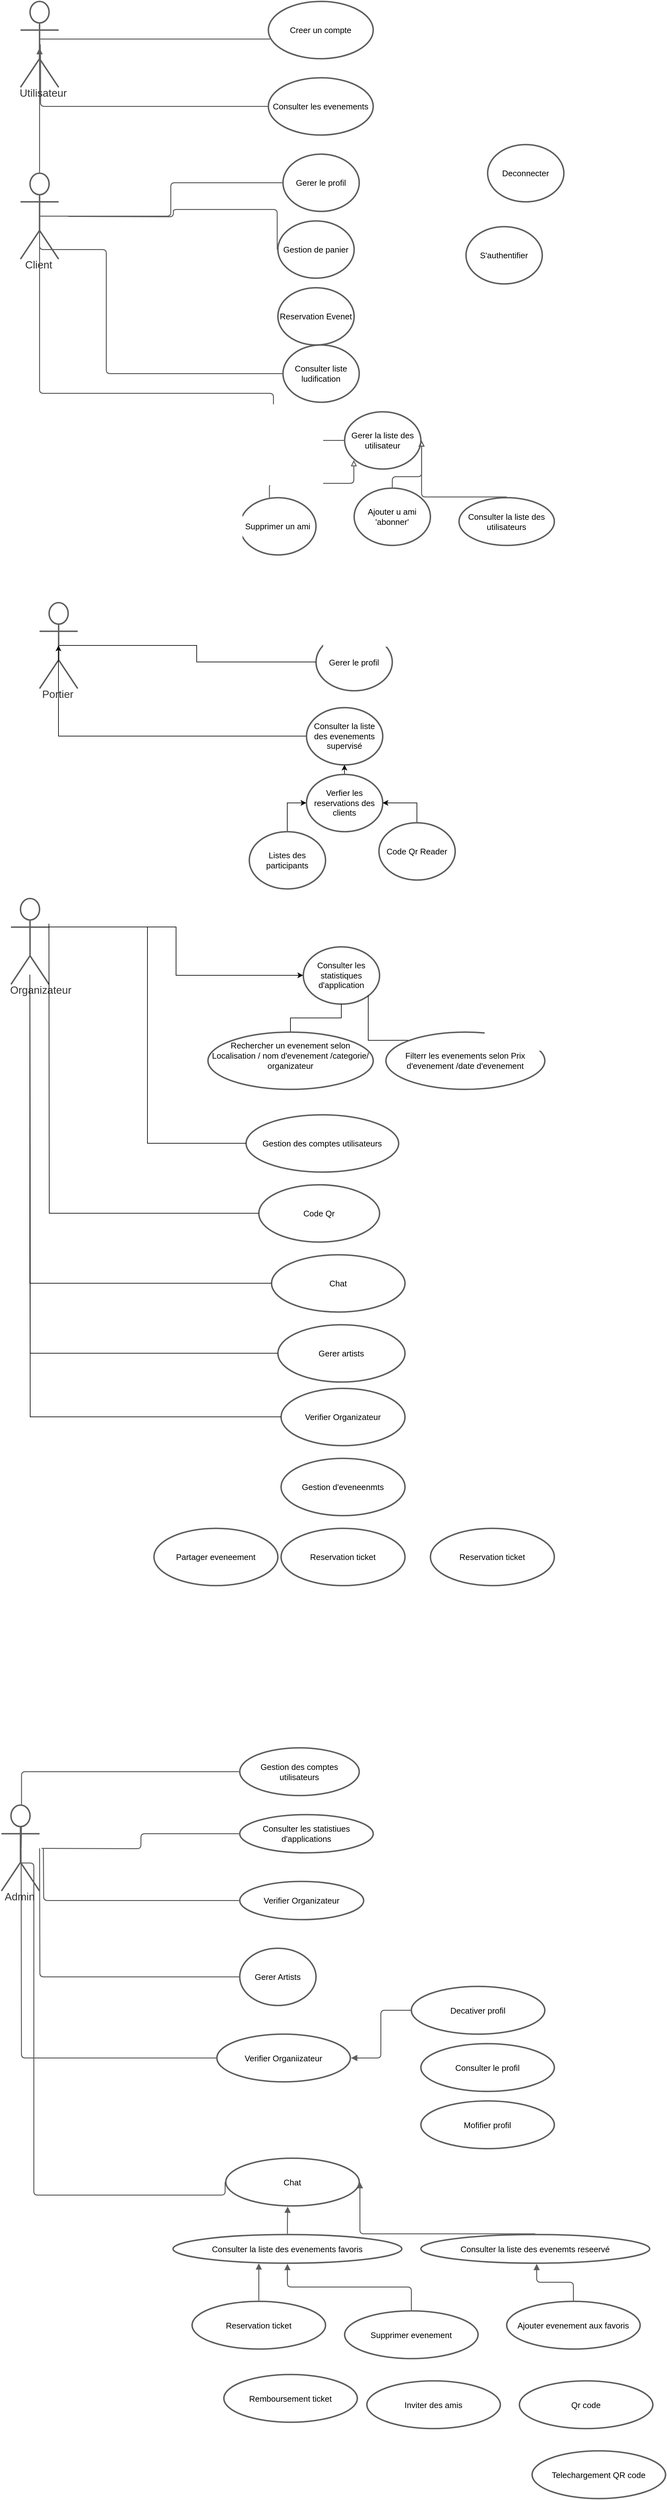 <mxfile version="20.8.15" type="github">
  <diagram name="Page-1" id="k-a6IqjKt22_uS10msmN">
    <mxGraphModel dx="4200" dy="2120" grid="1" gridSize="10" guides="1" tooltips="1" connect="1" arrows="1" fold="1" page="1" pageScale="1" pageWidth="827" pageHeight="1169" math="0" shadow="0">
      <root>
        <mxCell id="0" />
        <mxCell id="1" parent="0" />
        <mxCell id="5G4IDF_U-Jctl3EP4ENw-1" value="Consulter les statistiques d&#39;application" style="html=1;overflow=block;blockSpacing=1;whiteSpace=wrap;ellipse;fontSize=13;spacing=3.8;strokeColor=#5e5e5e;strokeOpacity=100;rounded=1;absoluteArcSize=1;arcSize=9;strokeWidth=2.3;lucidId=.BitsejxpJ_f;" vertex="1" parent="1">
          <mxGeometry x="515" y="1545" width="120" height="90" as="geometry" />
        </mxCell>
        <mxCell id="5G4IDF_U-Jctl3EP4ENw-2" value="Gerer le profil" style="html=1;overflow=block;blockSpacing=1;whiteSpace=wrap;ellipse;fontSize=13;spacing=3.8;strokeColor=#5e5e5e;strokeOpacity=100;rounded=1;absoluteArcSize=1;arcSize=9;strokeWidth=2.3;lucidId=.BitsejxpJ_f;" vertex="1" parent="1">
          <mxGeometry x="535" y="1052.5" width="120" height="90" as="geometry" />
        </mxCell>
        <mxCell id="5G4IDF_U-Jctl3EP4ENw-3" style="edgeStyle=orthogonalEdgeStyle;rounded=0;orthogonalLoop=1;jettySize=auto;html=1;exitX=0.5;exitY=0;exitDx=0;exitDy=0;endArrow=none;endFill=0;" edge="1" parent="1" source="5G4IDF_U-Jctl3EP4ENw-4" target="5G4IDF_U-Jctl3EP4ENw-1">
          <mxGeometry relative="1" as="geometry" />
        </mxCell>
        <mxCell id="5G4IDF_U-Jctl3EP4ENw-4" value="&lt;div&gt;Rechercher un evenement selon Localisation / nom d&#39;evenement /categorie/ organizateur&lt;br&gt;&lt;/div&gt;&lt;div&gt;&lt;br&gt;&lt;/div&gt;" style="html=1;overflow=block;blockSpacing=1;whiteSpace=wrap;ellipse;fontSize=13;spacing=3.8;strokeColor=#5e5e5e;strokeOpacity=100;rounded=1;absoluteArcSize=1;arcSize=9;strokeWidth=2.3;lucidId=.BitsejxpJ_f;" vertex="1" parent="1">
          <mxGeometry x="365" y="1679" width="260" height="90" as="geometry" />
        </mxCell>
        <mxCell id="5G4IDF_U-Jctl3EP4ENw-5" style="edgeStyle=orthogonalEdgeStyle;rounded=0;orthogonalLoop=1;jettySize=auto;html=1;exitX=0;exitY=0;exitDx=0;exitDy=0;entryX=1;entryY=1;entryDx=0;entryDy=0;endArrow=none;endFill=0;" edge="1" parent="1" source="5G4IDF_U-Jctl3EP4ENw-6" target="5G4IDF_U-Jctl3EP4ENw-1">
          <mxGeometry relative="1" as="geometry" />
        </mxCell>
        <mxCell id="5G4IDF_U-Jctl3EP4ENw-6" value="Filterr les evenements selon Prix d&#39;evenement /date d&#39;evenement" style="html=1;overflow=block;blockSpacing=1;whiteSpace=wrap;ellipse;fontSize=13;spacing=3.8;strokeColor=#5e5e5e;strokeOpacity=100;rounded=1;absoluteArcSize=1;arcSize=9;strokeWidth=2.3;lucidId=.BitsejxpJ_f;" vertex="1" parent="1">
          <mxGeometry x="645" y="1679" width="250" height="90" as="geometry" />
        </mxCell>
        <mxCell id="5G4IDF_U-Jctl3EP4ENw-7" value="Code Qr" style="html=1;overflow=block;blockSpacing=1;whiteSpace=wrap;ellipse;fontSize=13;spacing=3.8;strokeColor=#5e5e5e;strokeOpacity=100;rounded=1;absoluteArcSize=1;arcSize=9;strokeWidth=2.3;lucidId=.BitsejxpJ_f;" vertex="1" parent="1">
          <mxGeometry x="445" y="1919" width="190" height="90" as="geometry" />
        </mxCell>
        <mxCell id="5G4IDF_U-Jctl3EP4ENw-8" value="Chat" style="html=1;overflow=block;blockSpacing=1;whiteSpace=wrap;ellipse;fontSize=13;spacing=3.8;strokeColor=#5e5e5e;strokeOpacity=100;rounded=1;absoluteArcSize=1;arcSize=9;strokeWidth=2.3;lucidId=.BitsejxpJ_f;" vertex="1" parent="1">
          <mxGeometry x="465" y="2029" width="210" height="90" as="geometry" />
        </mxCell>
        <mxCell id="5G4IDF_U-Jctl3EP4ENw-9" value="Gerer artists" style="html=1;overflow=block;blockSpacing=1;whiteSpace=wrap;ellipse;fontSize=13;spacing=3.8;strokeColor=#5e5e5e;strokeOpacity=100;rounded=1;absoluteArcSize=1;arcSize=9;strokeWidth=2.3;lucidId=.BitsejxpJ_f;" vertex="1" parent="1">
          <mxGeometry x="475" y="2139" width="200" height="90" as="geometry" />
        </mxCell>
        <mxCell id="5G4IDF_U-Jctl3EP4ENw-10" value="Verifier Organizateur" style="html=1;overflow=block;blockSpacing=1;whiteSpace=wrap;ellipse;fontSize=13;spacing=3.8;strokeColor=#5e5e5e;strokeOpacity=100;rounded=1;absoluteArcSize=1;arcSize=9;strokeWidth=2.3;lucidId=.BitsejxpJ_f;" vertex="1" parent="1">
          <mxGeometry x="480" y="2239" width="195" height="90" as="geometry" />
        </mxCell>
        <mxCell id="5G4IDF_U-Jctl3EP4ENw-11" value="Gestion des comptes utilisateurs" style="html=1;overflow=block;blockSpacing=1;whiteSpace=wrap;ellipse;fontSize=13;spacing=3.8;strokeColor=#5e5e5e;strokeOpacity=100;rounded=1;absoluteArcSize=1;arcSize=9;strokeWidth=2.3;lucidId=.BitsejxpJ_f;" vertex="1" parent="1">
          <mxGeometry x="425" y="1809" width="240" height="90" as="geometry" />
        </mxCell>
        <mxCell id="5G4IDF_U-Jctl3EP4ENw-12" value="Gestion d&#39;eveneenmts" style="html=1;overflow=block;blockSpacing=1;whiteSpace=wrap;ellipse;fontSize=13;spacing=3.8;strokeColor=#5e5e5e;strokeOpacity=100;rounded=1;absoluteArcSize=1;arcSize=9;strokeWidth=2.3;lucidId=.BitsejxpJ_f;" vertex="1" parent="1">
          <mxGeometry x="480" y="2349" width="195" height="90" as="geometry" />
        </mxCell>
        <mxCell id="5G4IDF_U-Jctl3EP4ENw-13" value="Reservation ticket" style="html=1;overflow=block;blockSpacing=1;whiteSpace=wrap;ellipse;fontSize=13;spacing=3.8;strokeColor=#5e5e5e;strokeOpacity=100;rounded=1;absoluteArcSize=1;arcSize=9;strokeWidth=2.3;lucidId=.BitsejxpJ_f;" vertex="1" parent="1">
          <mxGeometry x="480" y="2459" width="195" height="90" as="geometry" />
        </mxCell>
        <mxCell id="5G4IDF_U-Jctl3EP4ENw-14" value="Reservation ticket" style="html=1;overflow=block;blockSpacing=1;whiteSpace=wrap;ellipse;fontSize=13;spacing=3.8;strokeColor=#5e5e5e;strokeOpacity=100;rounded=1;absoluteArcSize=1;arcSize=9;strokeWidth=2.3;lucidId=.BitsejxpJ_f;" vertex="1" parent="1">
          <mxGeometry x="715" y="2459" width="195" height="90" as="geometry" />
        </mxCell>
        <mxCell id="5G4IDF_U-Jctl3EP4ENw-15" value="Partager eveneement" style="html=1;overflow=block;blockSpacing=1;whiteSpace=wrap;ellipse;fontSize=13;spacing=3.8;strokeColor=#5e5e5e;strokeOpacity=100;rounded=1;absoluteArcSize=1;arcSize=9;strokeWidth=2.3;lucidId=.BitsejxpJ_f;" vertex="1" parent="1">
          <mxGeometry x="280" y="2459" width="195" height="90" as="geometry" />
        </mxCell>
        <mxCell id="5G4IDF_U-Jctl3EP4ENw-16" value="Remboursement ticket" style="html=1;overflow=block;blockSpacing=1;whiteSpace=wrap;ellipse;fontSize=13;spacing=3.8;strokeColor=#5e5e5e;strokeOpacity=100;rounded=1;absoluteArcSize=1;arcSize=9;strokeWidth=2.3;lucidId=1GmtvfArZXu1;" vertex="1" parent="1">
          <mxGeometry x="390" y="3789" width="210" height="75" as="geometry" />
        </mxCell>
        <mxCell id="5G4IDF_U-Jctl3EP4ENw-17" value="Inviter des amis" style="html=1;overflow=block;blockSpacing=1;whiteSpace=wrap;ellipse;fontSize=13;spacing=3.8;strokeColor=#5e5e5e;strokeOpacity=100;rounded=1;absoluteArcSize=1;arcSize=9;strokeWidth=2.3;lucidId=1GmtvfArZXu1;" vertex="1" parent="1">
          <mxGeometry x="615" y="3799" width="210" height="75" as="geometry" />
        </mxCell>
        <mxCell id="5G4IDF_U-Jctl3EP4ENw-18" value="Qr code" style="html=1;overflow=block;blockSpacing=1;whiteSpace=wrap;ellipse;fontSize=13;spacing=3.8;strokeColor=#5e5e5e;strokeOpacity=100;rounded=1;absoluteArcSize=1;arcSize=9;strokeWidth=2.3;lucidId=1GmtvfArZXu1;" vertex="1" parent="1">
          <mxGeometry x="855" y="3799" width="210" height="75" as="geometry" />
        </mxCell>
        <mxCell id="5G4IDF_U-Jctl3EP4ENw-19" value="Consulter les evenements" style="html=1;overflow=block;blockSpacing=1;whiteSpace=wrap;ellipse;fontSize=13;spacing=3.8;strokeColor=#5e5e5e;strokeOpacity=100;rounded=1;absoluteArcSize=1;arcSize=9;strokeWidth=2.3;lucidId=soitjvf58P_N;" vertex="1" parent="1">
          <mxGeometry x="460" y="179" width="165" height="90" as="geometry" />
        </mxCell>
        <mxCell id="5G4IDF_U-Jctl3EP4ENw-20" value="Client" style="html=1;overflow=block;blockSpacing=1;shape=umlActor;labelPosition=center;verticalLabelPosition=bottom;verticalAlign=top;whiteSpace=nowrap;fontSize=16.7;fontColor=#333333;align=center;spacing=0;strokeColor=#5e5e5e;strokeOpacity=100;rounded=1;absoluteArcSize=1;arcSize=9;strokeWidth=2.3;lucidId=Zoit8c.qYpQ7;" vertex="1" parent="1">
          <mxGeometry x="70" y="329" width="60" height="135" as="geometry" />
        </mxCell>
        <mxCell id="5G4IDF_U-Jctl3EP4ENw-21" value="" style="html=1;jettySize=18;whiteSpace=wrap;fontSize=13;strokeColor=#5E5E5E;strokeWidth=1.5;rounded=1;arcSize=12;edgeStyle=orthogonalEdgeStyle;startArrow=none;endArrow=block;endFill=1;lucidId=mpitS5lhm7C1;" edge="1" parent="1">
          <mxGeometry width="100" height="100" relative="1" as="geometry">
            <Array as="points" />
            <mxPoint x="626" y="118" as="sourcePoint" />
            <mxPoint x="626" y="118" as="targetPoint" />
          </mxGeometry>
        </mxCell>
        <mxCell id="5G4IDF_U-Jctl3EP4ENw-22" value="" style="html=1;jettySize=18;whiteSpace=wrap;fontSize=13;strokeColor=#5E5E5E;strokeWidth=1.5;rounded=1;arcSize=12;edgeStyle=orthogonalEdgeStyle;startArrow=none;endArrow=none;exitX=0.519;exitY=0.438;exitPerimeter=0;entryX=0.017;entryY=0.657;entryPerimeter=0;lucidId=TritnC.DPWvg;" edge="1" parent="1">
          <mxGeometry width="100" height="100" relative="1" as="geometry">
            <Array as="points" />
            <mxPoint x="101.14" y="118.13" as="sourcePoint" />
            <mxPoint x="462.805" y="118.13" as="targetPoint" />
          </mxGeometry>
        </mxCell>
        <mxCell id="5G4IDF_U-Jctl3EP4ENw-23" value="" style="html=1;jettySize=18;whiteSpace=wrap;fontSize=13;strokeColor=#5E5E5E;strokeWidth=1.5;rounded=1;arcSize=12;edgeStyle=orthogonalEdgeStyle;startArrow=none;endArrow=none;exitX=-0.007;exitY=0.5;exitPerimeter=0;entryX=0.519;entryY=0.5;entryPerimeter=0;lucidId=xsitqul2D.Xv;" edge="1" parent="1" source="5G4IDF_U-Jctl3EP4ENw-19">
          <mxGeometry width="100" height="100" relative="1" as="geometry">
            <Array as="points" />
            <mxPoint x="101.14" y="126.5" as="targetPoint" />
          </mxGeometry>
        </mxCell>
        <mxCell id="5G4IDF_U-Jctl3EP4ENw-24" value="Gerer le profil" style="html=1;overflow=block;blockSpacing=1;whiteSpace=wrap;ellipse;fontSize=13;spacing=3.8;strokeColor=#5e5e5e;strokeOpacity=100;rounded=1;absoluteArcSize=1;arcSize=9;strokeWidth=2.3;lucidId=3sitsereLQRn;" vertex="1" parent="1">
          <mxGeometry x="483" y="299" width="120" height="90" as="geometry" />
        </mxCell>
        <mxCell id="5G4IDF_U-Jctl3EP4ENw-25" value="Gestion de panier" style="html=1;overflow=block;blockSpacing=1;whiteSpace=wrap;ellipse;fontSize=13;spacing=3.8;strokeColor=#5e5e5e;strokeOpacity=100;rounded=1;absoluteArcSize=1;arcSize=9;strokeWidth=2.3;lucidId=atit3Y5sFF7p;" vertex="1" parent="1">
          <mxGeometry x="475" y="404" width="120" height="90" as="geometry" />
        </mxCell>
        <mxCell id="5G4IDF_U-Jctl3EP4ENw-26" value="Reservation Evenet" style="html=1;overflow=block;blockSpacing=1;whiteSpace=wrap;ellipse;fontSize=13;spacing=3.8;strokeColor=#5e5e5e;strokeOpacity=100;rounded=1;absoluteArcSize=1;arcSize=9;strokeWidth=2.3;lucidId=jtitNFk_JNwB;" vertex="1" parent="1">
          <mxGeometry x="475" y="509" width="120" height="90" as="geometry" />
        </mxCell>
        <mxCell id="5G4IDF_U-Jctl3EP4ENw-27" value="Consulter liste ludification" style="html=1;overflow=block;blockSpacing=1;whiteSpace=wrap;ellipse;fontSize=13;spacing=3.8;strokeColor=#5e5e5e;strokeOpacity=100;rounded=1;absoluteArcSize=1;arcSize=9;strokeWidth=2.3;lucidId=AtitZLWRrcX2;" vertex="1" parent="1">
          <mxGeometry x="483" y="599" width="120" height="90" as="geometry" />
        </mxCell>
        <mxCell id="5G4IDF_U-Jctl3EP4ENw-28" value="Gerer la liste des utilisateur" style="html=1;overflow=block;blockSpacing=1;whiteSpace=wrap;ellipse;fontSize=13;spacing=3.8;strokeColor=#5e5e5e;strokeOpacity=100;rounded=1;absoluteArcSize=1;arcSize=9;strokeWidth=2.3;lucidId=kuitx5RgH1xn;" vertex="1" parent="1">
          <mxGeometry x="580" y="704" width="120" height="90" as="geometry" />
        </mxCell>
        <mxCell id="5G4IDF_U-Jctl3EP4ENw-29" value="Ajouter u ami &#39;abonner&#39;" style="html=1;overflow=block;blockSpacing=1;whiteSpace=wrap;ellipse;fontSize=13;spacing=3.8;strokeColor=#5e5e5e;strokeOpacity=100;rounded=1;absoluteArcSize=1;arcSize=9;strokeWidth=2.3;lucidId=yuiteOMJiaQA;" vertex="1" parent="1">
          <mxGeometry x="595" y="824" width="120" height="90" as="geometry" />
        </mxCell>
        <mxCell id="5G4IDF_U-Jctl3EP4ENw-30" value="Supprimer un ami" style="html=1;overflow=block;blockSpacing=1;whiteSpace=wrap;ellipse;fontSize=13;spacing=3.8;strokeColor=#5e5e5e;strokeOpacity=100;rounded=1;absoluteArcSize=1;arcSize=9;strokeWidth=2.3;lucidId=Juitxt.MBrJM;" vertex="1" parent="1">
          <mxGeometry x="415" y="839" width="120" height="90" as="geometry" />
        </mxCell>
        <mxCell id="5G4IDF_U-Jctl3EP4ENw-31" value="Consulter la liste des utilisateurs" style="html=1;overflow=block;blockSpacing=1;whiteSpace=wrap;ellipse;fontSize=13;spacing=3.8;strokeColor=#5e5e5e;strokeOpacity=100;rounded=1;absoluteArcSize=1;arcSize=9;strokeWidth=2.3;lucidId=SuitE4AoL12q;" vertex="1" parent="1">
          <mxGeometry x="760" y="839" width="150" height="75" as="geometry" />
        </mxCell>
        <mxCell id="5G4IDF_U-Jctl3EP4ENw-32" value="S&#39;authentifier" style="html=1;overflow=block;blockSpacing=1;whiteSpace=wrap;ellipse;fontSize=13;spacing=3.8;strokeColor=#5e5e5e;strokeOpacity=100;rounded=1;absoluteArcSize=1;arcSize=9;strokeWidth=2.3;lucidId=XvitAHHM73nt;" vertex="1" parent="1">
          <mxGeometry x="771" y="413" width="120" height="90" as="geometry" />
        </mxCell>
        <mxCell id="5G4IDF_U-Jctl3EP4ENw-33" value="Deconnecter" style="html=1;overflow=block;blockSpacing=1;whiteSpace=wrap;ellipse;fontSize=13;spacing=3.8;strokeColor=#5e5e5e;strokeOpacity=100;rounded=1;absoluteArcSize=1;arcSize=9;strokeWidth=2.3;lucidId=XvitmW9DInrr;" vertex="1" parent="1">
          <mxGeometry x="805" y="284" width="120" height="90" as="geometry" />
        </mxCell>
        <mxCell id="5G4IDF_U-Jctl3EP4ENw-34" value="" style="html=1;jettySize=18;whiteSpace=wrap;fontSize=13;strokeColor=#5E5E5E;strokeWidth=1.5;rounded=1;arcSize=12;edgeStyle=orthogonalEdgeStyle;startArrow=none;endArrow=none;exitX=0.519;exitY=0.5;exitPerimeter=0;entryX=-0.009;entryY=0.5;entryPerimeter=0;lucidId=uwitn57VtS-p;" edge="1" parent="1" source="5G4IDF_U-Jctl3EP4ENw-20" target="5G4IDF_U-Jctl3EP4ENw-24">
          <mxGeometry width="100" height="100" relative="1" as="geometry">
            <Array as="points" />
          </mxGeometry>
        </mxCell>
        <mxCell id="5G4IDF_U-Jctl3EP4ENw-35" value="" style="html=1;jettySize=18;whiteSpace=wrap;fontSize=13;strokeColor=#5E5E5E;strokeWidth=1.5;rounded=1;arcSize=12;edgeStyle=orthogonalEdgeStyle;startArrow=none;endArrow=none;entryX=-0.009;entryY=0.5;entryPerimeter=0;lucidId=xwitSEJRgs7D;" edge="1" parent="1" target="5G4IDF_U-Jctl3EP4ENw-25">
          <mxGeometry width="100" height="100" relative="1" as="geometry">
            <Array as="points" />
            <mxPoint x="145" y="397" as="sourcePoint" />
          </mxGeometry>
        </mxCell>
        <mxCell id="5G4IDF_U-Jctl3EP4ENw-36" value="" style="html=1;jettySize=18;whiteSpace=wrap;fontSize=13;strokeColor=#5E5E5E;strokeWidth=1.5;rounded=1;arcSize=12;edgeStyle=orthogonalEdgeStyle;startArrow=none;endArrow=none;entryX=-0.009;entryY=0.5;entryPerimeter=0;lucidId=EwitnhvqmceC;exitX=0.5;exitY=0.5;exitDx=0;exitDy=0;exitPerimeter=0;" edge="1" parent="1" source="5G4IDF_U-Jctl3EP4ENw-20" target="5G4IDF_U-Jctl3EP4ENw-27">
          <mxGeometry width="100" height="100" relative="1" as="geometry">
            <Array as="points">
              <mxPoint x="100" y="449" />
              <mxPoint x="205" y="449" />
              <mxPoint x="205" y="644" />
            </Array>
            <mxPoint x="146" y="449" as="sourcePoint" />
          </mxGeometry>
        </mxCell>
        <mxCell id="5G4IDF_U-Jctl3EP4ENw-37" value="" style="html=1;jettySize=18;whiteSpace=wrap;fontSize=13;strokeColor=#5E5E5E;strokeWidth=1.5;rounded=1;arcSize=12;edgeStyle=orthogonalEdgeStyle;startArrow=none;endArrow=none;entryX=-0.009;entryY=0.5;entryPerimeter=0;lucidId=VwitKGgVvQV3;exitX=0.5;exitY=0.5;exitDx=0;exitDy=0;exitPerimeter=0;" edge="1" parent="1" source="5G4IDF_U-Jctl3EP4ENw-20" target="5G4IDF_U-Jctl3EP4ENw-28">
          <mxGeometry width="100" height="100" relative="1" as="geometry">
            <Array as="points">
              <mxPoint x="100" y="675" />
              <mxPoint x="468" y="675" />
              <mxPoint x="468" y="749" />
            </Array>
            <mxPoint x="146" y="449" as="sourcePoint" />
          </mxGeometry>
        </mxCell>
        <mxCell id="5G4IDF_U-Jctl3EP4ENw-38" value="" style="html=1;jettySize=18;whiteSpace=wrap;fontSize=13;strokeColor=#5E5E5E;strokeWidth=1.5;rounded=1;arcSize=12;edgeStyle=orthogonalEdgeStyle;startArrow=none;endArrow=block;endFill=0;exitX=0.389;exitY=0;exitPerimeter=0;entryX=0.121;entryY=0.843;entryPerimeter=0;lucidId=_witxVBQDQPL;" edge="1" parent="1" source="5G4IDF_U-Jctl3EP4ENw-30" target="5G4IDF_U-Jctl3EP4ENw-28">
          <mxGeometry width="100" height="100" relative="1" as="geometry">
            <Array as="points" />
          </mxGeometry>
        </mxCell>
        <mxCell id="5G4IDF_U-Jctl3EP4ENw-39" value="" style="html=1;jettySize=18;whiteSpace=wrap;fontSize=13;strokeColor=#5E5E5E;strokeWidth=1.5;rounded=1;arcSize=12;edgeStyle=orthogonalEdgeStyle;startArrow=none;endArrow=block;endFill=0;exitX=0.5;exitY=-0.013;exitPerimeter=0;entryX=1.009;entryY=0.5;entryPerimeter=0;lucidId=hxitQ018nh-G;" edge="1" parent="1" source="5G4IDF_U-Jctl3EP4ENw-29" target="5G4IDF_U-Jctl3EP4ENw-28">
          <mxGeometry width="100" height="100" relative="1" as="geometry">
            <Array as="points" />
          </mxGeometry>
        </mxCell>
        <mxCell id="5G4IDF_U-Jctl3EP4ENw-40" value="" style="html=1;jettySize=18;whiteSpace=wrap;fontSize=13;strokeColor=#5E5E5E;strokeWidth=1.5;rounded=1;arcSize=12;edgeStyle=orthogonalEdgeStyle;startArrow=none;endArrow=block;endFill=0;exitX=0.5;exitY=-0.015;exitPerimeter=0;entryX=1.009;entryY=0.5;entryPerimeter=0;lucidId=qxit4EoMMmFK;" edge="1" parent="1" source="5G4IDF_U-Jctl3EP4ENw-31" target="5G4IDF_U-Jctl3EP4ENw-28">
          <mxGeometry width="100" height="100" relative="1" as="geometry">
            <Array as="points" />
          </mxGeometry>
        </mxCell>
        <mxCell id="5G4IDF_U-Jctl3EP4ENw-41" value="" style="html=1;jettySize=18;whiteSpace=wrap;fontSize=13;strokeColor=#5E5E5E;strokeWidth=1.5;rounded=1;arcSize=12;edgeStyle=orthogonalEdgeStyle;startArrow=none;endArrow=block;endFill=1;exitX=0.5;exitY=-0.008;exitPerimeter=0;entryX=0.5;entryY=0.542;entryPerimeter=0;lucidId=Kzith7.PF6Yj;" edge="1" parent="1" source="5G4IDF_U-Jctl3EP4ENw-20">
          <mxGeometry width="100" height="100" relative="1" as="geometry">
            <Array as="points" />
            <mxPoint x="100" y="132.17" as="targetPoint" />
          </mxGeometry>
        </mxCell>
        <mxCell id="5G4IDF_U-Jctl3EP4ENw-42" style="edgeStyle=orthogonalEdgeStyle;rounded=0;orthogonalLoop=1;jettySize=auto;html=1;exitX=0.5;exitY=0.5;exitDx=0;exitDy=0;exitPerimeter=0;entryX=0;entryY=0.5;entryDx=0;entryDy=0;endArrow=none;endFill=0;" edge="1" parent="1" source="5G4IDF_U-Jctl3EP4ENw-43" target="5G4IDF_U-Jctl3EP4ENw-2">
          <mxGeometry relative="1" as="geometry" />
        </mxCell>
        <mxCell id="5G4IDF_U-Jctl3EP4ENw-43" value="Portier" style="html=1;overflow=block;blockSpacing=1;shape=umlActor;labelPosition=center;verticalLabelPosition=bottom;verticalAlign=top;whiteSpace=nowrap;fontSize=16.7;fontColor=#333333;align=center;spacing=0;strokeColor=#5e5e5e;strokeOpacity=100;rounded=1;absoluteArcSize=1;arcSize=9;strokeWidth=2.3;lucidId=wAitfE4UTxwo;" vertex="1" parent="1">
          <mxGeometry x="100" y="1004" width="60" height="135" as="geometry" />
        </mxCell>
        <mxCell id="5G4IDF_U-Jctl3EP4ENw-44" style="edgeStyle=orthogonalEdgeStyle;rounded=0;orthogonalLoop=1;jettySize=auto;html=1;exitX=0;exitY=0.5;exitDx=0;exitDy=0;entryX=0.5;entryY=0.5;entryDx=0;entryDy=0;entryPerimeter=0;" edge="1" parent="1" source="5G4IDF_U-Jctl3EP4ENw-45" target="5G4IDF_U-Jctl3EP4ENw-43">
          <mxGeometry relative="1" as="geometry">
            <mxPoint x="165" y="1079" as="targetPoint" />
          </mxGeometry>
        </mxCell>
        <mxCell id="5G4IDF_U-Jctl3EP4ENw-45" value="Consulter la liste des evenements supervisé" style="html=1;overflow=block;blockSpacing=1;whiteSpace=wrap;ellipse;fontSize=13;spacing=3.8;strokeColor=#5e5e5e;strokeOpacity=100;rounded=1;absoluteArcSize=1;arcSize=9;strokeWidth=2.3;lucidId=eDitzyq0~7Tt;" vertex="1" parent="1">
          <mxGeometry x="520" y="1169" width="120" height="90" as="geometry" />
        </mxCell>
        <mxCell id="5G4IDF_U-Jctl3EP4ENw-46" style="edgeStyle=orthogonalEdgeStyle;rounded=0;orthogonalLoop=1;jettySize=auto;html=1;exitX=0.5;exitY=0;exitDx=0;exitDy=0;entryX=0.5;entryY=1;entryDx=0;entryDy=0;" edge="1" parent="1" source="5G4IDF_U-Jctl3EP4ENw-47" target="5G4IDF_U-Jctl3EP4ENw-45">
          <mxGeometry relative="1" as="geometry" />
        </mxCell>
        <mxCell id="5G4IDF_U-Jctl3EP4ENw-47" value="Verfier les reservations des clients" style="html=1;overflow=block;blockSpacing=1;whiteSpace=wrap;ellipse;fontSize=13;spacing=3.8;strokeColor=#5e5e5e;strokeOpacity=100;rounded=1;absoluteArcSize=1;arcSize=9;strokeWidth=2.3;lucidId=tDitnoB0Gj56;" vertex="1" parent="1">
          <mxGeometry x="520" y="1274" width="120" height="90" as="geometry" />
        </mxCell>
        <mxCell id="5G4IDF_U-Jctl3EP4ENw-48" style="edgeStyle=orthogonalEdgeStyle;rounded=0;orthogonalLoop=1;jettySize=auto;html=1;exitX=0.5;exitY=0;exitDx=0;exitDy=0;entryX=1;entryY=0.5;entryDx=0;entryDy=0;" edge="1" parent="1" source="5G4IDF_U-Jctl3EP4ENw-49" target="5G4IDF_U-Jctl3EP4ENw-47">
          <mxGeometry relative="1" as="geometry" />
        </mxCell>
        <mxCell id="5G4IDF_U-Jctl3EP4ENw-49" value="Code Qr Reader" style="html=1;overflow=block;blockSpacing=1;whiteSpace=wrap;ellipse;fontSize=13;spacing=3.8;strokeColor=#5e5e5e;strokeOpacity=100;rounded=1;absoluteArcSize=1;arcSize=9;strokeWidth=2.3;lucidId=FDit9r1I3Rdw;" vertex="1" parent="1">
          <mxGeometry x="634" y="1350" width="120" height="90" as="geometry" />
        </mxCell>
        <mxCell id="5G4IDF_U-Jctl3EP4ENw-50" style="edgeStyle=orthogonalEdgeStyle;rounded=0;orthogonalLoop=1;jettySize=auto;html=1;exitX=0.5;exitY=0;exitDx=0;exitDy=0;entryX=0;entryY=0.5;entryDx=0;entryDy=0;" edge="1" parent="1" source="5G4IDF_U-Jctl3EP4ENw-51" target="5G4IDF_U-Jctl3EP4ENw-47">
          <mxGeometry relative="1" as="geometry" />
        </mxCell>
        <mxCell id="5G4IDF_U-Jctl3EP4ENw-51" value="Listes des participants" style="html=1;overflow=block;blockSpacing=1;whiteSpace=wrap;ellipse;fontSize=13;spacing=3.8;strokeColor=#5e5e5e;strokeOpacity=100;rounded=1;absoluteArcSize=1;arcSize=9;strokeWidth=2.3;lucidId=GDitkXp_RSrx;" vertex="1" parent="1">
          <mxGeometry x="430" y="1364" width="120" height="90" as="geometry" />
        </mxCell>
        <mxCell id="5G4IDF_U-Jctl3EP4ENw-52" value="Gestion des comptes utilisateurs" style="html=1;overflow=block;blockSpacing=1;whiteSpace=wrap;ellipse;fontSize=13;spacing=3.8;strokeColor=#5e5e5e;strokeOpacity=100;rounded=1;absoluteArcSize=1;arcSize=9;strokeWidth=2.3;lucidId=2CmtHglSXUaJ;" vertex="1" parent="1">
          <mxGeometry x="415" y="2804" width="188" height="75" as="geometry" />
        </mxCell>
        <mxCell id="5G4IDF_U-Jctl3EP4ENw-53" value="Consulter les  statistiues d&#39;applications" style="html=1;overflow=block;blockSpacing=1;whiteSpace=wrap;ellipse;fontSize=13;spacing=3.8;strokeColor=#5e5e5e;strokeOpacity=100;rounded=1;absoluteArcSize=1;arcSize=9;strokeWidth=2.3;lucidId=4Cmtud14x5Y7;" vertex="1" parent="1">
          <mxGeometry x="415" y="2909" width="210" height="60" as="geometry" />
        </mxCell>
        <mxCell id="5G4IDF_U-Jctl3EP4ENw-54" value="Verifier Organizateur" style="html=1;overflow=block;blockSpacing=1;whiteSpace=wrap;ellipse;fontSize=13;spacing=3.8;strokeColor=#5e5e5e;strokeOpacity=100;rounded=1;absoluteArcSize=1;arcSize=9;strokeWidth=2.3;lucidId=6CmtnAD3XU6T;" vertex="1" parent="1">
          <mxGeometry x="415" y="3014" width="195" height="60" as="geometry" />
        </mxCell>
        <mxCell id="5G4IDF_U-Jctl3EP4ENw-55" value="Gerer  Artists" style="html=1;overflow=block;blockSpacing=1;whiteSpace=wrap;ellipse;fontSize=13;spacing=3.8;strokeColor=#5e5e5e;strokeOpacity=100;rounded=1;absoluteArcSize=1;arcSize=9;strokeWidth=2.3;lucidId=9Cmt3dIYTxuM;" vertex="1" parent="1">
          <mxGeometry x="415" y="3119" width="120" height="90" as="geometry" />
        </mxCell>
        <mxCell id="5G4IDF_U-Jctl3EP4ENw-57" value="Verifier  Organiizateur" style="html=1;overflow=block;blockSpacing=1;whiteSpace=wrap;ellipse;fontSize=13;spacing=3.8;strokeColor=#5e5e5e;strokeOpacity=100;rounded=1;absoluteArcSize=1;arcSize=9;strokeWidth=2.3;lucidId=vEmtup_oRFgD;" vertex="1" parent="1">
          <mxGeometry x="379" y="3254" width="210" height="75" as="geometry" />
        </mxCell>
        <mxCell id="5G4IDF_U-Jctl3EP4ENw-58" value="Decativer profil" style="html=1;overflow=block;blockSpacing=1;whiteSpace=wrap;ellipse;fontSize=13;spacing=3.8;strokeColor=#5e5e5e;strokeOpacity=100;rounded=1;absoluteArcSize=1;arcSize=9;strokeWidth=2.3;lucidId=UEmtKaLi1W1V;" vertex="1" parent="1">
          <mxGeometry x="685" y="3179" width="210" height="75" as="geometry" />
        </mxCell>
        <mxCell id="5G4IDF_U-Jctl3EP4ENw-59" value="Consulter le profil" style="html=1;overflow=block;blockSpacing=1;whiteSpace=wrap;ellipse;fontSize=13;spacing=3.8;strokeColor=#5e5e5e;strokeOpacity=100;rounded=1;absoluteArcSize=1;arcSize=9;strokeWidth=2.3;lucidId=9EmtDgn2g~nr;" vertex="1" parent="1">
          <mxGeometry x="700" y="3269" width="210" height="75" as="geometry" />
        </mxCell>
        <mxCell id="5G4IDF_U-Jctl3EP4ENw-60" value="Mofifier profil" style="html=1;overflow=block;blockSpacing=1;whiteSpace=wrap;ellipse;fontSize=13;spacing=3.8;strokeColor=#5e5e5e;strokeOpacity=100;rounded=1;absoluteArcSize=1;arcSize=9;strokeWidth=2.3;lucidId=lFmtOqZzf6Zj;" vertex="1" parent="1">
          <mxGeometry x="700" y="3359" width="210" height="75" as="geometry" />
        </mxCell>
        <mxCell id="5G4IDF_U-Jctl3EP4ENw-61" value="Chat" style="html=1;overflow=block;blockSpacing=1;whiteSpace=wrap;ellipse;fontSize=13;spacing=3.8;strokeColor=#5e5e5e;strokeOpacity=100;rounded=1;absoluteArcSize=1;arcSize=9;strokeWidth=2.3;lucidId=zFmtClotAud6;" vertex="1" parent="1">
          <mxGeometry x="393" y="3449" width="210" height="75" as="geometry" />
        </mxCell>
        <mxCell id="5G4IDF_U-Jctl3EP4ENw-62" value="Consulter la liste des evenements favoris" style="html=1;overflow=block;blockSpacing=1;whiteSpace=wrap;ellipse;fontSize=13;spacing=3.8;strokeColor=#5e5e5e;strokeOpacity=100;rounded=1;absoluteArcSize=1;arcSize=9;strokeWidth=2.3;lucidId=2FmtQf8mHPAP;" vertex="1" parent="1">
          <mxGeometry x="310" y="3569" width="360" height="45" as="geometry" />
        </mxCell>
        <mxCell id="5G4IDF_U-Jctl3EP4ENw-63" value="Consulter la liste des evenemts reseervé" style="html=1;overflow=block;blockSpacing=1;whiteSpace=wrap;ellipse;fontSize=13;spacing=3.8;strokeColor=#5e5e5e;strokeOpacity=100;rounded=1;absoluteArcSize=1;arcSize=9;strokeWidth=2.3;lucidId=mGmt4DAFEJal;" vertex="1" parent="1">
          <mxGeometry x="700" y="3569" width="360" height="45" as="geometry" />
        </mxCell>
        <mxCell id="5G4IDF_U-Jctl3EP4ENw-64" value="Reservation  ticket" style="html=1;overflow=block;blockSpacing=1;whiteSpace=wrap;ellipse;fontSize=13;spacing=3.8;strokeColor=#5e5e5e;strokeOpacity=100;rounded=1;absoluteArcSize=1;arcSize=9;strokeWidth=2.3;lucidId=RGmtVi8AV7nn;" vertex="1" parent="1">
          <mxGeometry x="340" y="3674" width="210" height="75" as="geometry" />
        </mxCell>
        <mxCell id="5G4IDF_U-Jctl3EP4ENw-65" value="Supprimer evenement" style="html=1;overflow=block;blockSpacing=1;whiteSpace=wrap;ellipse;fontSize=13;spacing=3.8;strokeColor=#5e5e5e;strokeOpacity=100;rounded=1;absoluteArcSize=1;arcSize=9;strokeWidth=2.3;lucidId=1GmtvfArZXu1;" vertex="1" parent="1">
          <mxGeometry x="580" y="3689" width="210" height="75" as="geometry" />
        </mxCell>
        <mxCell id="5G4IDF_U-Jctl3EP4ENw-66" value="Ajouter evenement aux favoris" style="html=1;overflow=block;blockSpacing=1;whiteSpace=wrap;ellipse;fontSize=13;spacing=3.8;strokeColor=#5e5e5e;strokeOpacity=100;rounded=1;absoluteArcSize=1;arcSize=9;strokeWidth=2.3;lucidId=9Gmt70UD0CTz;" vertex="1" parent="1">
          <mxGeometry x="835" y="3674" width="210" height="75" as="geometry" />
        </mxCell>
        <mxCell id="5G4IDF_U-Jctl3EP4ENw-67" value="" style="html=1;jettySize=18;whiteSpace=wrap;fontSize=13;strokeColor=#5E5E5E;strokeWidth=1.5;rounded=1;arcSize=12;edgeStyle=orthogonalEdgeStyle;startArrow=none;endArrow=block;endFill=1;exitX=0.5;exitY=-0.015;exitPerimeter=0;entryX=0.375;entryY=1.005;entryPerimeter=0;lucidId=oHmty7-V5Fug;" edge="1" parent="1" source="5G4IDF_U-Jctl3EP4ENw-64" target="5G4IDF_U-Jctl3EP4ENw-62">
          <mxGeometry width="100" height="100" relative="1" as="geometry">
            <Array as="points" />
          </mxGeometry>
        </mxCell>
        <mxCell id="5G4IDF_U-Jctl3EP4ENw-68" value="" style="html=1;jettySize=18;whiteSpace=wrap;fontSize=13;strokeColor=#5E5E5E;strokeWidth=1.5;rounded=1;arcSize=12;edgeStyle=orthogonalEdgeStyle;startArrow=none;endArrow=block;endFill=1;exitX=0.5;exitY=-0.015;exitPerimeter=0;entryX=0.5;entryY=1.025;entryPerimeter=0;lucidId=wHmtUbgC6zEi;" edge="1" parent="1" source="5G4IDF_U-Jctl3EP4ENw-65" target="5G4IDF_U-Jctl3EP4ENw-62">
          <mxGeometry width="100" height="100" relative="1" as="geometry">
            <Array as="points" />
          </mxGeometry>
        </mxCell>
        <mxCell id="5G4IDF_U-Jctl3EP4ENw-69" value="" style="html=1;jettySize=18;whiteSpace=wrap;fontSize=13;strokeColor=#5E5E5E;strokeWidth=1.5;rounded=1;arcSize=12;edgeStyle=orthogonalEdgeStyle;startArrow=none;endArrow=block;endFill=1;exitX=0.5;exitY=-0.015;exitPerimeter=0;entryX=0.506;entryY=1.024;entryPerimeter=0;lucidId=zHmtEKJRXJli;" edge="1" parent="1" source="5G4IDF_U-Jctl3EP4ENw-66" target="5G4IDF_U-Jctl3EP4ENw-63">
          <mxGeometry width="100" height="100" relative="1" as="geometry">
            <Array as="points" />
          </mxGeometry>
        </mxCell>
        <mxCell id="5G4IDF_U-Jctl3EP4ENw-70" value="" style="html=1;jettySize=18;whiteSpace=wrap;fontSize=13;strokeColor=#5E5E5E;strokeWidth=1.5;rounded=1;arcSize=12;edgeStyle=orthogonalEdgeStyle;startArrow=none;endArrow=block;endFill=1;exitX=0.5;exitY=-0.025;exitPerimeter=0;entryX=0.464;entryY=1.013;entryPerimeter=0;lucidId=EHmtWlyCZZdp;" edge="1" parent="1" source="5G4IDF_U-Jctl3EP4ENw-62" target="5G4IDF_U-Jctl3EP4ENw-61">
          <mxGeometry width="100" height="100" relative="1" as="geometry">
            <Array as="points" />
          </mxGeometry>
        </mxCell>
        <mxCell id="5G4IDF_U-Jctl3EP4ENw-71" value="" style="html=1;jettySize=18;whiteSpace=wrap;fontSize=13;strokeColor=#5E5E5E;strokeWidth=1.5;rounded=1;arcSize=12;edgeStyle=orthogonalEdgeStyle;startArrow=none;endArrow=block;endFill=1;exitX=0.5;exitY=-0.025;exitPerimeter=0;entryX=1.005;entryY=0.5;entryPerimeter=0;lucidId=HHmtfgAWmcY.;" edge="1" parent="1" source="5G4IDF_U-Jctl3EP4ENw-63" target="5G4IDF_U-Jctl3EP4ENw-61">
          <mxGeometry width="100" height="100" relative="1" as="geometry">
            <Array as="points" />
          </mxGeometry>
        </mxCell>
        <mxCell id="5G4IDF_U-Jctl3EP4ENw-72" value="" style="html=1;jettySize=18;whiteSpace=wrap;fontSize=13;strokeColor=#5E5E5E;strokeWidth=1.5;rounded=1;arcSize=12;edgeStyle=orthogonalEdgeStyle;startArrow=none;endArrow=none;exitX=-0.006;exitY=0.5;exitPerimeter=0;entryX=0.519;entryY=0.5;entryPerimeter=0;lucidId=ZHmtpmNAPGJC;" edge="1" parent="1" source="5G4IDF_U-Jctl3EP4ENw-52">
          <mxGeometry width="100" height="100" relative="1" as="geometry">
            <Array as="points" />
            <mxPoint x="71.14" y="2961.5" as="targetPoint" />
          </mxGeometry>
        </mxCell>
        <mxCell id="5G4IDF_U-Jctl3EP4ENw-73" value="" style="html=1;jettySize=18;whiteSpace=wrap;fontSize=13;strokeColor=#5E5E5E;strokeWidth=1.5;rounded=1;arcSize=12;edgeStyle=orthogonalEdgeStyle;startArrow=none;endArrow=none;exitX=-0.005;exitY=0.5;exitPerimeter=0;lucidId=6Hmt9NX5txgA;" edge="1" parent="1" source="5G4IDF_U-Jctl3EP4ENw-53">
          <mxGeometry width="100" height="100" relative="1" as="geometry">
            <Array as="points" />
            <mxPoint x="103.0" y="2962" as="targetPoint" />
          </mxGeometry>
        </mxCell>
        <mxCell id="5G4IDF_U-Jctl3EP4ENw-74" value="" style="html=1;jettySize=18;whiteSpace=wrap;fontSize=13;strokeColor=#5E5E5E;strokeWidth=1.5;rounded=1;arcSize=12;edgeStyle=orthogonalEdgeStyle;startArrow=none;endArrow=none;exitX=-0.006;exitY=0.5;exitPerimeter=0;lucidId=bImtluqSiDk2;" edge="1" parent="1" source="5G4IDF_U-Jctl3EP4ENw-54">
          <mxGeometry width="100" height="100" relative="1" as="geometry">
            <Array as="points" />
            <mxPoint x="106" y="2962" as="targetPoint" />
          </mxGeometry>
        </mxCell>
        <mxCell id="5G4IDF_U-Jctl3EP4ENw-75" value="" style="html=1;jettySize=18;whiteSpace=wrap;fontSize=13;strokeColor=#5E5E5E;strokeWidth=1.5;rounded=1;arcSize=12;edgeStyle=orthogonalEdgeStyle;startArrow=none;endArrow=none;exitX=-0.009;exitY=0.5;exitPerimeter=0;lucidId=gImt8u_Dkexs;" edge="1" parent="1" source="5G4IDF_U-Jctl3EP4ENw-55">
          <mxGeometry width="100" height="100" relative="1" as="geometry">
            <Array as="points" />
            <mxPoint x="100" y="2962" as="targetPoint" />
          </mxGeometry>
        </mxCell>
        <mxCell id="5G4IDF_U-Jctl3EP4ENw-76" value="" style="html=1;jettySize=18;whiteSpace=wrap;fontSize=13;strokeColor=#5E5E5E;strokeWidth=1.5;rounded=1;arcSize=12;edgeStyle=orthogonalEdgeStyle;startArrow=none;endArrow=none;exitX=-0.005;exitY=0.5;exitPerimeter=0;lucidId=nImtBN8M5mBA;" edge="1" parent="1" source="5G4IDF_U-Jctl3EP4ENw-57">
          <mxGeometry width="100" height="100" relative="1" as="geometry">
            <Array as="points" />
            <mxPoint x="71" y="2962" as="targetPoint" />
          </mxGeometry>
        </mxCell>
        <mxCell id="5G4IDF_U-Jctl3EP4ENw-77" value="" style="html=1;jettySize=18;whiteSpace=wrap;fontSize=13;strokeColor=#5E5E5E;strokeWidth=1.5;rounded=1;arcSize=12;edgeStyle=orthogonalEdgeStyle;startArrow=none;endArrow=none;exitX=-0.005;exitY=0.5;exitPerimeter=0;lucidId=sImtSxUsSN19;" edge="1" parent="1" source="5G4IDF_U-Jctl3EP4ENw-61">
          <mxGeometry width="100" height="100" relative="1" as="geometry">
            <Array as="points">
              <mxPoint x="91" y="3507" />
            </Array>
            <mxPoint x="71" y="2985" as="targetPoint" />
          </mxGeometry>
        </mxCell>
        <mxCell id="5G4IDF_U-Jctl3EP4ENw-78" value="" style="html=1;jettySize=18;whiteSpace=wrap;fontSize=13;strokeColor=#5E5E5E;strokeWidth=1.5;rounded=1;arcSize=12;edgeStyle=orthogonalEdgeStyle;startArrow=none;endArrow=block;endFill=1;exitX=-0.005;exitY=0.5;exitPerimeter=0;entryX=1.005;entryY=0.5;entryPerimeter=0;lucidId=RImtE9g9BrEt;" edge="1" parent="1" source="5G4IDF_U-Jctl3EP4ENw-58" target="5G4IDF_U-Jctl3EP4ENw-57">
          <mxGeometry width="100" height="100" relative="1" as="geometry">
            <Array as="points" />
          </mxGeometry>
        </mxCell>
        <mxCell id="5G4IDF_U-Jctl3EP4ENw-79" style="edgeStyle=orthogonalEdgeStyle;rounded=0;orthogonalLoop=1;jettySize=auto;html=1;exitX=1;exitY=0.333;exitDx=0;exitDy=0;exitPerimeter=0;entryX=0;entryY=0.5;entryDx=0;entryDy=0;" edge="1" parent="1" source="5G4IDF_U-Jctl3EP4ENw-80" target="5G4IDF_U-Jctl3EP4ENw-1">
          <mxGeometry relative="1" as="geometry" />
        </mxCell>
        <mxCell id="5G4IDF_U-Jctl3EP4ENw-80" value="&lt;div&gt;Organizateur&lt;/div&gt;&lt;div&gt;&lt;br&gt;&lt;/div&gt;" style="html=1;overflow=block;blockSpacing=1;shape=umlActor;labelPosition=center;verticalLabelPosition=bottom;verticalAlign=top;whiteSpace=nowrap;fontSize=16.7;fontColor=#333333;align=center;spacing=0;strokeColor=#5e5e5e;strokeOpacity=100;rounded=1;absoluteArcSize=1;arcSize=9;strokeWidth=2.3;lucidId=wAitfE4UTxwo;" vertex="1" parent="1">
          <mxGeometry x="55" y="1469" width="60" height="135" as="geometry" />
        </mxCell>
        <mxCell id="5G4IDF_U-Jctl3EP4ENw-81" style="edgeStyle=orthogonalEdgeStyle;rounded=0;orthogonalLoop=1;jettySize=auto;html=1;exitX=0;exitY=0.5;exitDx=0;exitDy=0;entryX=1;entryY=0.333;entryDx=0;entryDy=0;entryPerimeter=0;endArrow=none;endFill=0;" edge="1" parent="1" source="5G4IDF_U-Jctl3EP4ENw-11" target="5G4IDF_U-Jctl3EP4ENw-80">
          <mxGeometry relative="1" as="geometry" />
        </mxCell>
        <mxCell id="5G4IDF_U-Jctl3EP4ENw-82" style="edgeStyle=orthogonalEdgeStyle;rounded=0;orthogonalLoop=1;jettySize=auto;html=1;exitX=0;exitY=0.5;exitDx=0;exitDy=0;endArrow=none;endFill=0;" edge="1" parent="1" source="5G4IDF_U-Jctl3EP4ENw-7">
          <mxGeometry relative="1" as="geometry">
            <mxPoint x="115" y="1509" as="targetPoint" />
          </mxGeometry>
        </mxCell>
        <mxCell id="5G4IDF_U-Jctl3EP4ENw-83" style="edgeStyle=orthogonalEdgeStyle;rounded=0;orthogonalLoop=1;jettySize=auto;html=1;exitX=0;exitY=0.5;exitDx=0;exitDy=0;endArrow=none;endFill=0;" edge="1" parent="1" source="5G4IDF_U-Jctl3EP4ENw-8" target="5G4IDF_U-Jctl3EP4ENw-80">
          <mxGeometry relative="1" as="geometry" />
        </mxCell>
        <mxCell id="5G4IDF_U-Jctl3EP4ENw-84" style="edgeStyle=orthogonalEdgeStyle;rounded=0;orthogonalLoop=1;jettySize=auto;html=1;exitX=0;exitY=0.5;exitDx=0;exitDy=0;endArrow=none;endFill=0;" edge="1" parent="1" source="5G4IDF_U-Jctl3EP4ENw-9">
          <mxGeometry relative="1" as="geometry">
            <mxPoint x="85" y="1599" as="targetPoint" />
          </mxGeometry>
        </mxCell>
        <mxCell id="5G4IDF_U-Jctl3EP4ENw-85" style="edgeStyle=orthogonalEdgeStyle;rounded=0;orthogonalLoop=1;jettySize=auto;html=1;exitX=0;exitY=0.5;exitDx=0;exitDy=0;endArrow=none;endFill=0;" edge="1" parent="1" source="5G4IDF_U-Jctl3EP4ENw-10">
          <mxGeometry relative="1" as="geometry">
            <mxPoint x="85" y="1589" as="targetPoint" />
          </mxGeometry>
        </mxCell>
        <mxCell id="5G4IDF_U-Jctl3EP4ENw-86" value="Creer un compte" style="html=1;overflow=block;blockSpacing=1;whiteSpace=wrap;ellipse;fontSize=13;spacing=3.8;strokeColor=#5e5e5e;strokeOpacity=100;rounded=1;absoluteArcSize=1;arcSize=9;strokeWidth=2.3;lucidId=KpitLF8Kvkj4;" vertex="1" parent="1">
          <mxGeometry x="460" y="59" width="165" height="90" as="geometry" />
        </mxCell>
        <mxCell id="5G4IDF_U-Jctl3EP4ENw-87" value="Utilisateur" style="html=1;overflow=block;blockSpacing=1;shape=umlActor;labelPosition=center;verticalLabelPosition=bottom;verticalAlign=top;whiteSpace=nowrap;fontSize=16.7;fontColor=#333333;align=center;spacing=0;strokeColor=#5e5e5e;strokeOpacity=100;rounded=1;absoluteArcSize=1;arcSize=9;strokeWidth=2.3;lucidId=8mitzC-ZQj-q;" vertex="1" parent="1">
          <mxGeometry x="70" y="59" width="60" height="135" as="geometry" />
        </mxCell>
        <mxCell id="5G4IDF_U-Jctl3EP4ENw-88" value="Telechargement QR code" style="html=1;overflow=block;blockSpacing=1;whiteSpace=wrap;ellipse;fontSize=13;spacing=3.8;strokeColor=#5e5e5e;strokeOpacity=100;rounded=1;absoluteArcSize=1;arcSize=9;strokeWidth=2.3;lucidId=1GmtvfArZXu1;" vertex="1" parent="1">
          <mxGeometry x="875" y="3909" width="210" height="75" as="geometry" />
        </mxCell>
        <mxCell id="5G4IDF_U-Jctl3EP4ENw-89" value="Admin" style="html=1;overflow=block;blockSpacing=1;shape=umlActor;labelPosition=center;verticalLabelPosition=bottom;verticalAlign=top;whiteSpace=nowrap;fontSize=16.7;fontColor=#333333;align=center;spacing=0;strokeColor=#5e5e5e;strokeOpacity=100;rounded=1;absoluteArcSize=1;arcSize=9;strokeWidth=2.3;lucidId=TCmtfz8hAuSR;" vertex="1" parent="1">
          <mxGeometry x="40" y="2894" width="60" height="135" as="geometry" />
        </mxCell>
      </root>
    </mxGraphModel>
  </diagram>
</mxfile>
